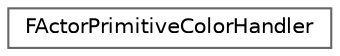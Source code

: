 digraph "Graphical Class Hierarchy"
{
 // INTERACTIVE_SVG=YES
 // LATEX_PDF_SIZE
  bgcolor="transparent";
  edge [fontname=Helvetica,fontsize=10,labelfontname=Helvetica,labelfontsize=10];
  node [fontname=Helvetica,fontsize=10,shape=box,height=0.2,width=0.4];
  rankdir="LR";
  Node0 [id="Node000000",label="FActorPrimitiveColorHandler",height=0.2,width=0.4,color="grey40", fillcolor="white", style="filled",URL="$da/deb/classFActorPrimitiveColorHandler.html",tooltip="FActorPrimitiveColorHandler is a simple mechanism for custom actor coloration registration."];
}
